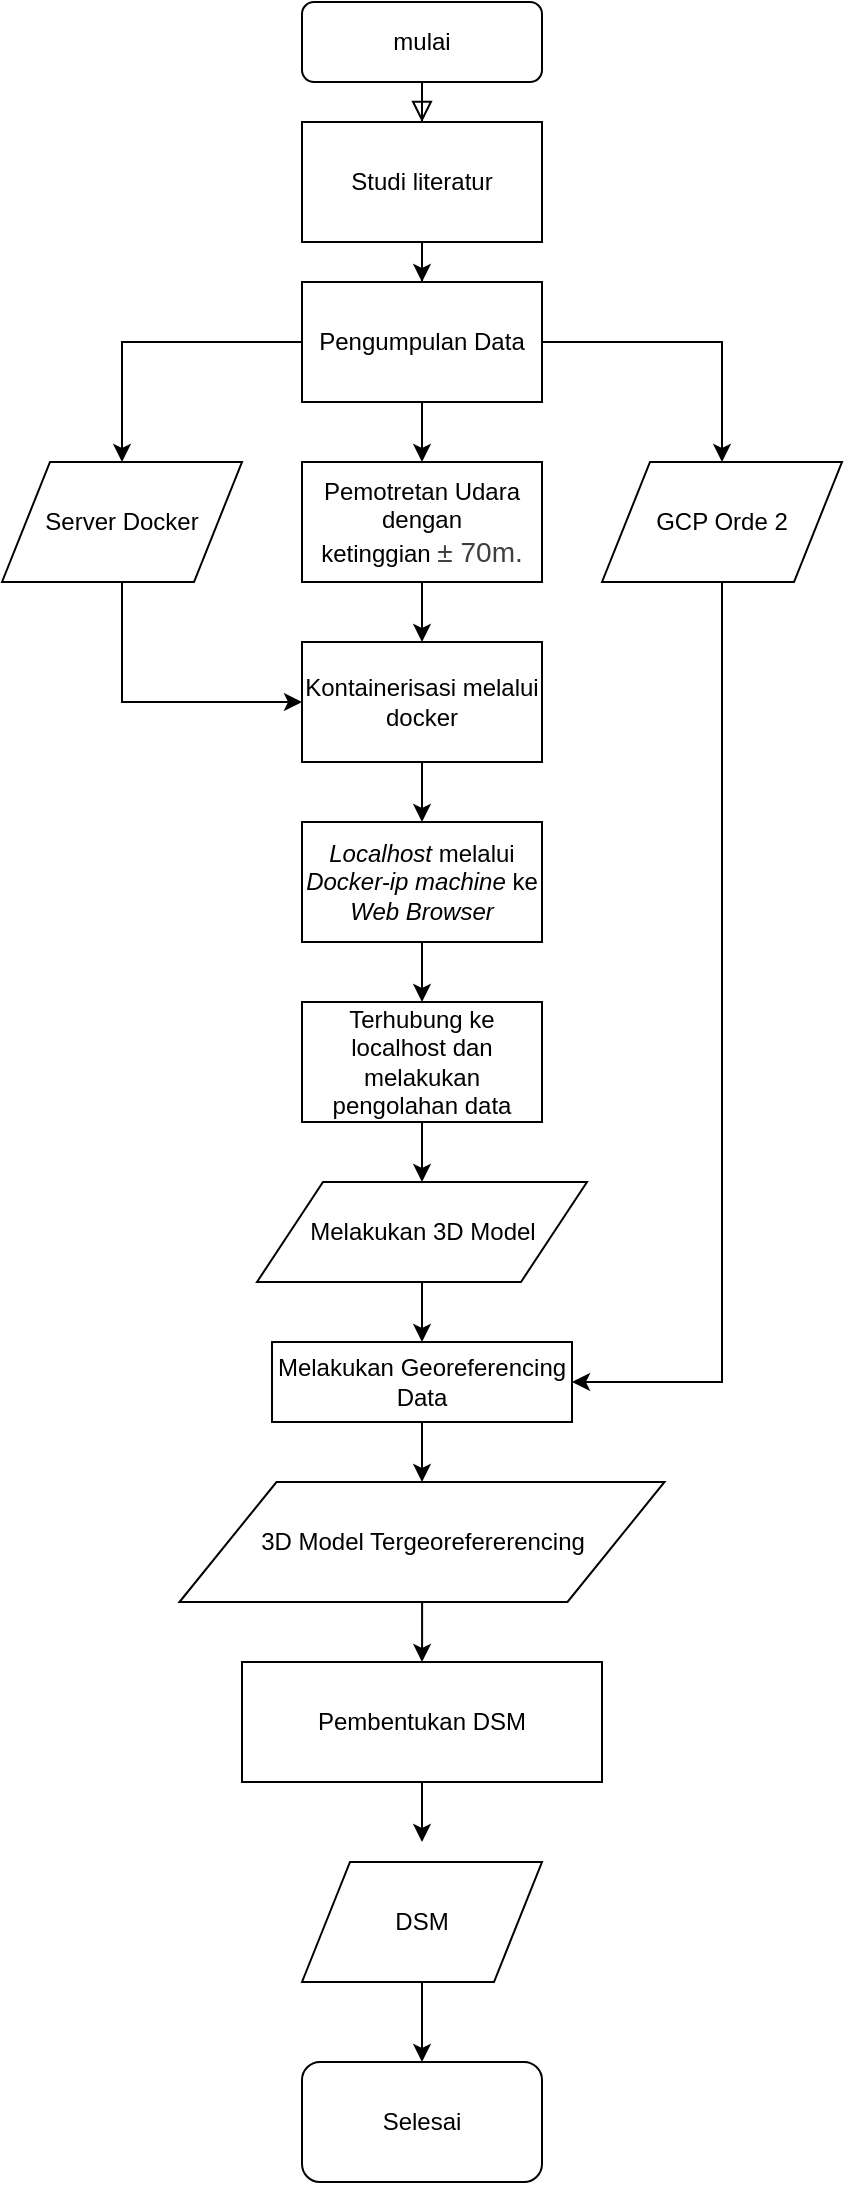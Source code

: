 <mxfile version="12.7.0" type="github"><diagram id="C5RBs43oDa-KdzZeNtuy" name="Page-1"><mxGraphModel dx="868" dy="411" grid="1" gridSize="10" guides="1" tooltips="1" connect="1" arrows="1" fold="1" page="1" pageScale="1" pageWidth="827" pageHeight="1169" math="0" shadow="0"><root><mxCell id="WIyWlLk6GJQsqaUBKTNV-0"/><mxCell id="WIyWlLk6GJQsqaUBKTNV-1" parent="WIyWlLk6GJQsqaUBKTNV-0"/><mxCell id="WIyWlLk6GJQsqaUBKTNV-3" value="mulai" style="rounded=1;whiteSpace=wrap;html=1;fontSize=12;glass=0;strokeWidth=1;shadow=0;" parent="WIyWlLk6GJQsqaUBKTNV-1" vertex="1"><mxGeometry x="370" y="10" width="120" height="40" as="geometry"/></mxCell><mxCell id="d1mt9CwGBti9nhYZFLhf-24" value="" style="edgeStyle=orthogonalEdgeStyle;rounded=0;orthogonalLoop=1;jettySize=auto;html=1;" edge="1" parent="WIyWlLk6GJQsqaUBKTNV-1" source="d1mt9CwGBti9nhYZFLhf-1" target="d1mt9CwGBti9nhYZFLhf-9"><mxGeometry relative="1" as="geometry"/></mxCell><mxCell id="d1mt9CwGBti9nhYZFLhf-1" value="Studi literatur" style="rounded=0;whiteSpace=wrap;html=1;" vertex="1" parent="WIyWlLk6GJQsqaUBKTNV-1"><mxGeometry x="370" y="70" width="120" height="60" as="geometry"/></mxCell><mxCell id="d1mt9CwGBti9nhYZFLhf-2" value="" style="rounded=0;html=1;jettySize=auto;orthogonalLoop=1;fontSize=11;endArrow=block;endFill=0;endSize=8;strokeWidth=1;shadow=0;labelBackgroundColor=none;edgeStyle=orthogonalEdgeStyle;" edge="1" parent="WIyWlLk6GJQsqaUBKTNV-1" source="WIyWlLk6GJQsqaUBKTNV-3" target="d1mt9CwGBti9nhYZFLhf-1"><mxGeometry relative="1" as="geometry"><mxPoint x="220" y="120" as="sourcePoint"/><mxPoint x="220" y="240" as="targetPoint"/></mxGeometry></mxCell><mxCell id="d1mt9CwGBti9nhYZFLhf-15" value="" style="edgeStyle=orthogonalEdgeStyle;rounded=0;orthogonalLoop=1;jettySize=auto;html=1;entryX=0.5;entryY=0;entryDx=0;entryDy=0;" edge="1" parent="WIyWlLk6GJQsqaUBKTNV-1" source="d1mt9CwGBti9nhYZFLhf-9" target="d1mt9CwGBti9nhYZFLhf-20"><mxGeometry relative="1" as="geometry"><mxPoint x="260" y="320" as="targetPoint"/></mxGeometry></mxCell><mxCell id="d1mt9CwGBti9nhYZFLhf-17" value="" style="edgeStyle=orthogonalEdgeStyle;rounded=0;orthogonalLoop=1;jettySize=auto;html=1;" edge="1" parent="WIyWlLk6GJQsqaUBKTNV-1" source="d1mt9CwGBti9nhYZFLhf-9" target="d1mt9CwGBti9nhYZFLhf-16"><mxGeometry relative="1" as="geometry"/></mxCell><mxCell id="d1mt9CwGBti9nhYZFLhf-19" value="" style="edgeStyle=orthogonalEdgeStyle;rounded=0;orthogonalLoop=1;jettySize=auto;html=1;entryX=0.5;entryY=0;entryDx=0;entryDy=0;" edge="1" parent="WIyWlLk6GJQsqaUBKTNV-1" source="d1mt9CwGBti9nhYZFLhf-9" target="d1mt9CwGBti9nhYZFLhf-22"><mxGeometry relative="1" as="geometry"><mxPoint x="610" y="320" as="targetPoint"/></mxGeometry></mxCell><mxCell id="d1mt9CwGBti9nhYZFLhf-9" value="Pengumpulan Data" style="rounded=0;whiteSpace=wrap;html=1;" vertex="1" parent="WIyWlLk6GJQsqaUBKTNV-1"><mxGeometry x="370" y="150" width="120" height="60" as="geometry"/></mxCell><mxCell id="d1mt9CwGBti9nhYZFLhf-26" value="" style="edgeStyle=orthogonalEdgeStyle;rounded=0;orthogonalLoop=1;jettySize=auto;html=1;" edge="1" parent="WIyWlLk6GJQsqaUBKTNV-1" source="d1mt9CwGBti9nhYZFLhf-16" target="d1mt9CwGBti9nhYZFLhf-25"><mxGeometry relative="1" as="geometry"/></mxCell><mxCell id="d1mt9CwGBti9nhYZFLhf-16" value="Pemotretan Udara dengan&lt;br&gt;ketinggian&amp;nbsp;&lt;span style=&quot;color: rgb(60 , 64 , 67) ; font-family: &amp;#34;arial&amp;#34; , sans-serif ; font-size: 14px ; text-align: left ; background-color: rgb(255 , 255 , 255)&quot;&gt;± 70m.&lt;/span&gt;" style="rounded=0;whiteSpace=wrap;html=1;" vertex="1" parent="WIyWlLk6GJQsqaUBKTNV-1"><mxGeometry x="370" y="240" width="120" height="60" as="geometry"/></mxCell><mxCell id="d1mt9CwGBti9nhYZFLhf-39" value="" style="edgeStyle=orthogonalEdgeStyle;rounded=0;orthogonalLoop=1;jettySize=auto;html=1;" edge="1" parent="WIyWlLk6GJQsqaUBKTNV-1" source="d1mt9CwGBti9nhYZFLhf-25" target="d1mt9CwGBti9nhYZFLhf-38"><mxGeometry relative="1" as="geometry"/></mxCell><mxCell id="d1mt9CwGBti9nhYZFLhf-25" value="Kontainerisasi melalui docker" style="rounded=0;whiteSpace=wrap;html=1;" vertex="1" parent="WIyWlLk6GJQsqaUBKTNV-1"><mxGeometry x="370" y="330" width="120" height="60" as="geometry"/></mxCell><mxCell id="d1mt9CwGBti9nhYZFLhf-41" value="" style="edgeStyle=orthogonalEdgeStyle;rounded=0;orthogonalLoop=1;jettySize=auto;html=1;" edge="1" parent="WIyWlLk6GJQsqaUBKTNV-1" source="d1mt9CwGBti9nhYZFLhf-38" target="d1mt9CwGBti9nhYZFLhf-40"><mxGeometry relative="1" as="geometry"/></mxCell><mxCell id="d1mt9CwGBti9nhYZFLhf-38" value="&lt;i&gt;Localhost&lt;/i&gt; melalui &lt;i&gt;Docker-ip machine&lt;/i&gt; ke &lt;i&gt;Web Browser&lt;/i&gt;" style="rounded=0;whiteSpace=wrap;html=1;" vertex="1" parent="WIyWlLk6GJQsqaUBKTNV-1"><mxGeometry x="370" y="420" width="120" height="60" as="geometry"/></mxCell><mxCell id="d1mt9CwGBti9nhYZFLhf-43" value="" style="edgeStyle=orthogonalEdgeStyle;rounded=0;orthogonalLoop=1;jettySize=auto;html=1;" edge="1" parent="WIyWlLk6GJQsqaUBKTNV-1" source="d1mt9CwGBti9nhYZFLhf-40"><mxGeometry relative="1" as="geometry"><mxPoint x="430" y="600" as="targetPoint"/></mxGeometry></mxCell><mxCell id="d1mt9CwGBti9nhYZFLhf-40" value="Terhubung ke localhost dan melakukan pengolahan data" style="rounded=0;whiteSpace=wrap;html=1;" vertex="1" parent="WIyWlLk6GJQsqaUBKTNV-1"><mxGeometry x="370" y="510" width="120" height="60" as="geometry"/></mxCell><mxCell id="d1mt9CwGBti9nhYZFLhf-37" value="" style="edgeStyle=orthogonalEdgeStyle;rounded=0;orthogonalLoop=1;jettySize=auto;html=1;entryX=0;entryY=0.5;entryDx=0;entryDy=0;" edge="1" parent="WIyWlLk6GJQsqaUBKTNV-1" source="d1mt9CwGBti9nhYZFLhf-20" target="d1mt9CwGBti9nhYZFLhf-25"><mxGeometry relative="1" as="geometry"><mxPoint x="300" y="370" as="targetPoint"/><Array as="points"><mxPoint x="280" y="360"/></Array></mxGeometry></mxCell><mxCell id="d1mt9CwGBti9nhYZFLhf-20" value="Server Docker" style="shape=parallelogram;perimeter=parallelogramPerimeter;whiteSpace=wrap;html=1;" vertex="1" parent="WIyWlLk6GJQsqaUBKTNV-1"><mxGeometry x="220" y="240" width="120" height="60" as="geometry"/></mxCell><mxCell id="d1mt9CwGBti9nhYZFLhf-49" value="" style="edgeStyle=orthogonalEdgeStyle;rounded=0;orthogonalLoop=1;jettySize=auto;html=1;entryX=1;entryY=0.5;entryDx=0;entryDy=0;exitX=0.417;exitY=1;exitDx=0;exitDy=0;exitPerimeter=0;" edge="1" parent="WIyWlLk6GJQsqaUBKTNV-1" source="d1mt9CwGBti9nhYZFLhf-22" target="d1mt9CwGBti9nhYZFLhf-47"><mxGeometry relative="1" as="geometry"><mxPoint x="580" y="710" as="targetPoint"/><Array as="points"><mxPoint x="580" y="300"/><mxPoint x="580" y="700"/></Array></mxGeometry></mxCell><mxCell id="d1mt9CwGBti9nhYZFLhf-22" value="GCP Orde 2" style="shape=parallelogram;perimeter=parallelogramPerimeter;whiteSpace=wrap;html=1;" vertex="1" parent="WIyWlLk6GJQsqaUBKTNV-1"><mxGeometry x="520" y="240" width="120" height="60" as="geometry"/></mxCell><mxCell id="d1mt9CwGBti9nhYZFLhf-46" value="" style="edgeStyle=orthogonalEdgeStyle;rounded=0;orthogonalLoop=1;jettySize=auto;html=1;" edge="1" parent="WIyWlLk6GJQsqaUBKTNV-1" source="d1mt9CwGBti9nhYZFLhf-44"><mxGeometry relative="1" as="geometry"><mxPoint x="430" y="680" as="targetPoint"/></mxGeometry></mxCell><mxCell id="d1mt9CwGBti9nhYZFLhf-44" value="&lt;span style=&quot;white-space: normal&quot;&gt;Melakukan 3D Model&lt;/span&gt;" style="shape=parallelogram;perimeter=parallelogramPerimeter;whiteSpace=wrap;html=1;" vertex="1" parent="WIyWlLk6GJQsqaUBKTNV-1"><mxGeometry x="347.5" y="600" width="165" height="50" as="geometry"/></mxCell><mxCell id="d1mt9CwGBti9nhYZFLhf-51" value="" style="edgeStyle=orthogonalEdgeStyle;rounded=0;orthogonalLoop=1;jettySize=auto;html=1;" edge="1" parent="WIyWlLk6GJQsqaUBKTNV-1" source="d1mt9CwGBti9nhYZFLhf-47"><mxGeometry relative="1" as="geometry"><mxPoint x="430" y="750" as="targetPoint"/></mxGeometry></mxCell><mxCell id="d1mt9CwGBti9nhYZFLhf-47" value="Melakukan Georeferencing Data" style="rounded=0;whiteSpace=wrap;html=1;" vertex="1" parent="WIyWlLk6GJQsqaUBKTNV-1"><mxGeometry x="355" y="680" width="150" height="40" as="geometry"/></mxCell><mxCell id="d1mt9CwGBti9nhYZFLhf-59" value="" style="edgeStyle=orthogonalEdgeStyle;rounded=0;orthogonalLoop=1;jettySize=auto;html=1;" edge="1" parent="WIyWlLk6GJQsqaUBKTNV-1" source="d1mt9CwGBti9nhYZFLhf-54"><mxGeometry relative="1" as="geometry"><mxPoint x="430" y="840" as="targetPoint"/></mxGeometry></mxCell><mxCell id="d1mt9CwGBti9nhYZFLhf-54" value="3D Model Tergeorefererencing" style="shape=parallelogram;perimeter=parallelogramPerimeter;whiteSpace=wrap;html=1;" vertex="1" parent="WIyWlLk6GJQsqaUBKTNV-1"><mxGeometry x="308.75" y="750" width="242.5" height="60" as="geometry"/></mxCell><mxCell id="d1mt9CwGBti9nhYZFLhf-62" value="" style="edgeStyle=orthogonalEdgeStyle;rounded=0;orthogonalLoop=1;jettySize=auto;html=1;" edge="1" parent="WIyWlLk6GJQsqaUBKTNV-1" source="d1mt9CwGBti9nhYZFLhf-60"><mxGeometry relative="1" as="geometry"><mxPoint x="430" y="930" as="targetPoint"/></mxGeometry></mxCell><mxCell id="d1mt9CwGBti9nhYZFLhf-60" value="Pembentukan DSM" style="rounded=0;whiteSpace=wrap;html=1;" vertex="1" parent="WIyWlLk6GJQsqaUBKTNV-1"><mxGeometry x="340" y="840" width="180" height="60" as="geometry"/></mxCell><mxCell id="d1mt9CwGBti9nhYZFLhf-65" value="" style="edgeStyle=orthogonalEdgeStyle;rounded=0;orthogonalLoop=1;jettySize=auto;html=1;" edge="1" parent="WIyWlLk6GJQsqaUBKTNV-1" source="d1mt9CwGBti9nhYZFLhf-63"><mxGeometry relative="1" as="geometry"><mxPoint x="430" y="1040" as="targetPoint"/></mxGeometry></mxCell><mxCell id="d1mt9CwGBti9nhYZFLhf-63" value="DSM" style="shape=parallelogram;perimeter=parallelogramPerimeter;whiteSpace=wrap;html=1;" vertex="1" parent="WIyWlLk6GJQsqaUBKTNV-1"><mxGeometry x="370" y="940" width="120" height="60" as="geometry"/></mxCell><mxCell id="d1mt9CwGBti9nhYZFLhf-66" value="Selesai" style="rounded=1;whiteSpace=wrap;html=1;" vertex="1" parent="WIyWlLk6GJQsqaUBKTNV-1"><mxGeometry x="370" y="1040" width="120" height="60" as="geometry"/></mxCell></root></mxGraphModel></diagram></mxfile>